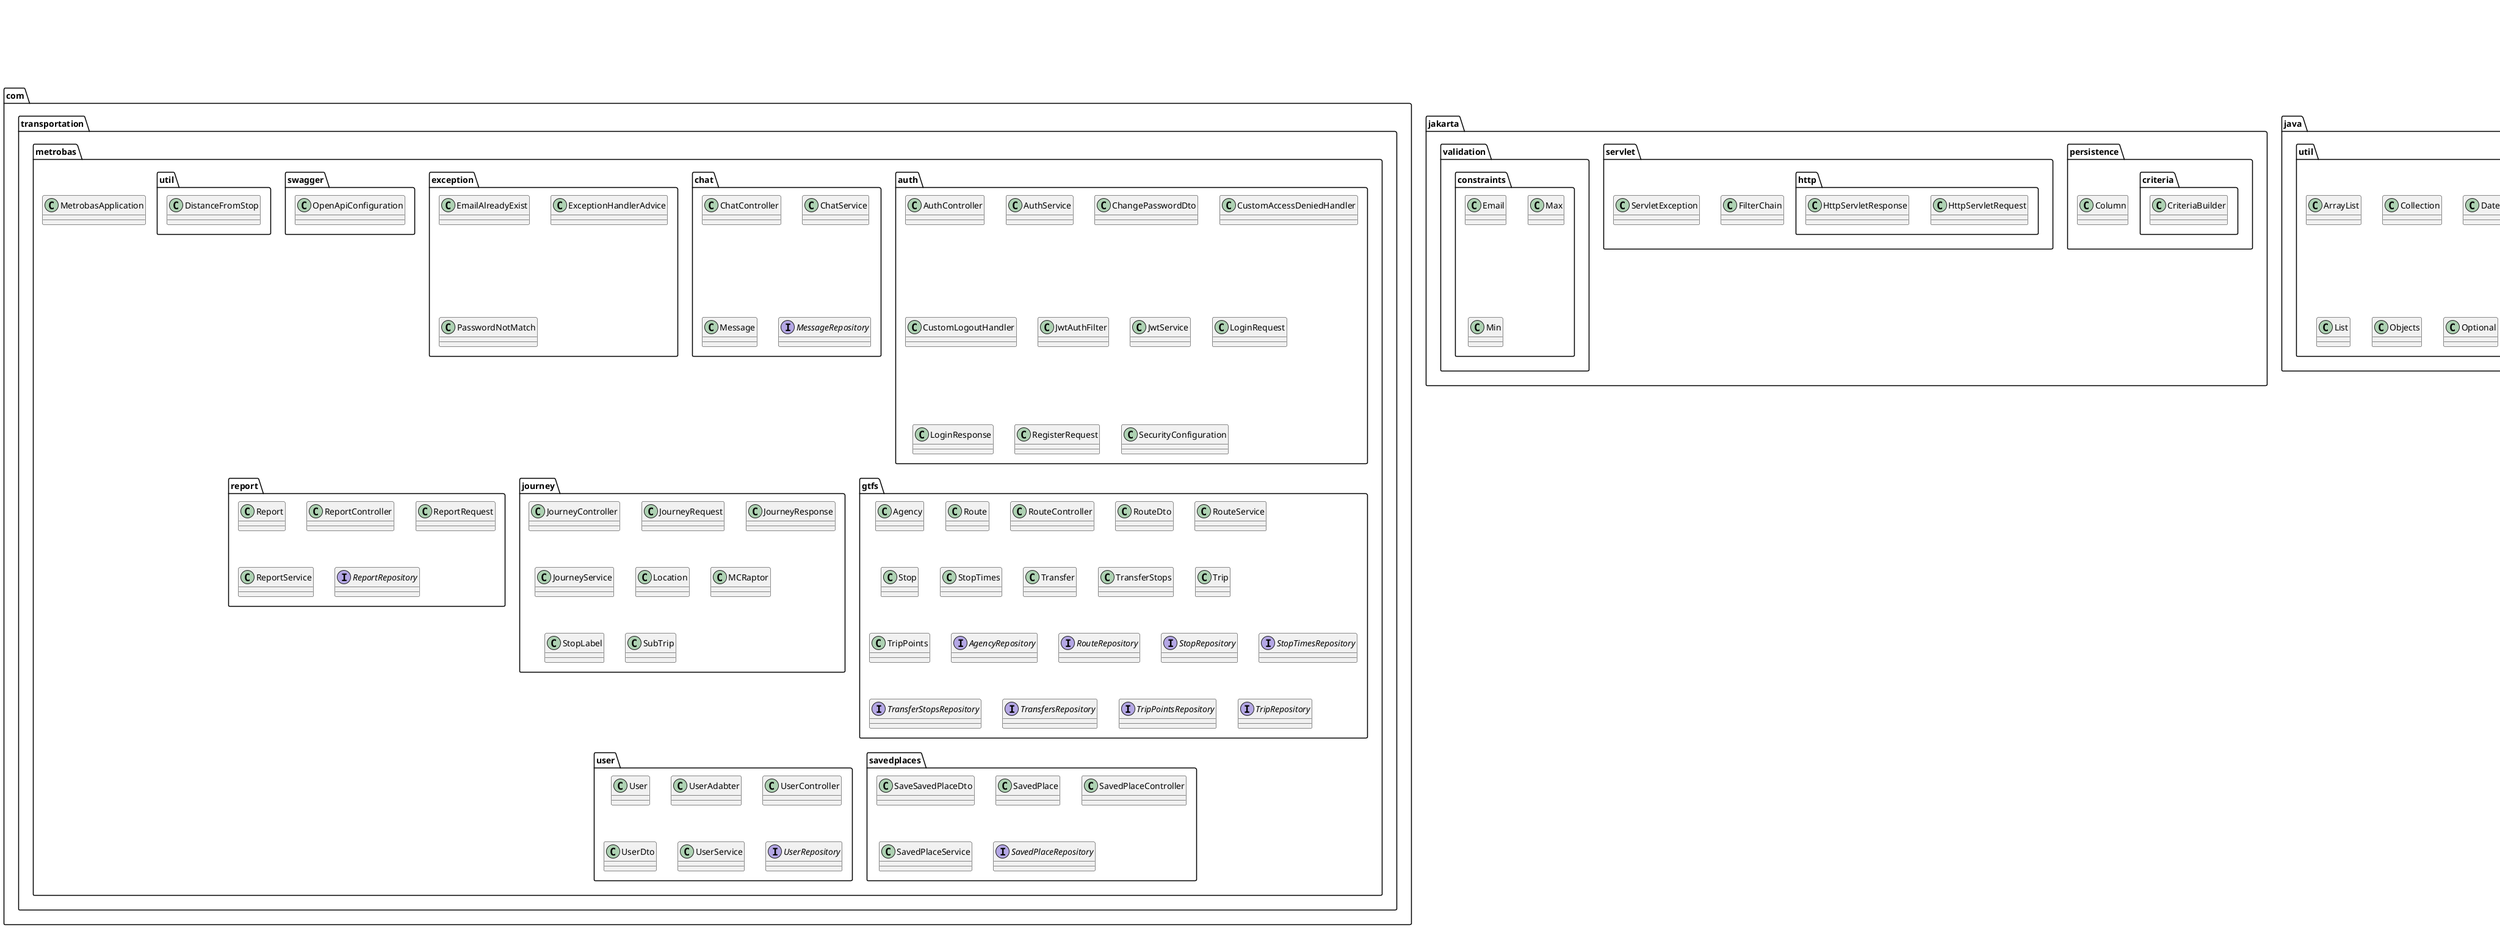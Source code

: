 @startuml
class com.transportation.metrobas.MetrobasApplication
class com.transportation.metrobas.auth.AuthController
class com.transportation.metrobas.auth.AuthService
class com.transportation.metrobas.auth.ChangePasswordDto
class com.transportation.metrobas.auth.CustomAccessDeniedHandler
class com.transportation.metrobas.auth.CustomLogoutHandler
class com.transportation.metrobas.auth.JwtAuthFilter
class com.transportation.metrobas.auth.JwtService
class com.transportation.metrobas.auth.LoginRequest
class com.transportation.metrobas.auth.LoginResponse
class com.transportation.metrobas.auth.RegisterRequest
class com.transportation.metrobas.auth.SecurityConfiguration
class com.transportation.metrobas.chat.ChatController
class com.transportation.metrobas.chat.ChatService
class com.transportation.metrobas.chat.Message
class com.transportation.metrobas.exception.EmailAlreadyExist
class com.transportation.metrobas.exception.ExceptionHandlerAdvice
class com.transportation.metrobas.exception.PasswordNotMatch
class com.transportation.metrobas.gtfs.Agency
class com.transportation.metrobas.gtfs.Route
class com.transportation.metrobas.gtfs.RouteController
class com.transportation.metrobas.gtfs.RouteDto
class com.transportation.metrobas.gtfs.RouteService
class com.transportation.metrobas.gtfs.Stop
class com.transportation.metrobas.gtfs.StopTimes
class com.transportation.metrobas.gtfs.Transfer
class com.transportation.metrobas.gtfs.TransferStops
class com.transportation.metrobas.gtfs.Trip
class com.transportation.metrobas.gtfs.TripPoints
class com.transportation.metrobas.journey.JourneyController
class com.transportation.metrobas.journey.JourneyRequest
class com.transportation.metrobas.journey.JourneyResponse
class com.transportation.metrobas.journey.JourneyService
class com.transportation.metrobas.journey.Location
class com.transportation.metrobas.journey.MCRaptor
class com.transportation.metrobas.journey.StopLabel
class com.transportation.metrobas.journey.SubTrip
class com.transportation.metrobas.report.Report
class com.transportation.metrobas.report.ReportController
class com.transportation.metrobas.report.ReportRequest
class com.transportation.metrobas.report.ReportService
class com.transportation.metrobas.savedplaces.SaveSavedPlaceDto
class com.transportation.metrobas.savedplaces.SavedPlace
class com.transportation.metrobas.savedplaces.SavedPlaceController
class com.transportation.metrobas.savedplaces.SavedPlaceService
class com.transportation.metrobas.swagger.OpenApiConfiguration
class com.transportation.metrobas.user.User
class com.transportation.metrobas.user.UserAdabter
class com.transportation.metrobas.user.UserController
class com.transportation.metrobas.user.UserDto
class com.transportation.metrobas.user.UserService
class com.transportation.metrobas.util.DistanceFromStop
class edu.tcu.cs.hogwartsartifactsonline.security.CorsConfiguration
class io.jsonwebtoken.Claims
class io.jsonwebtoken.Jwts
class io.jsonwebtoken.io.Decoders
class io.jsonwebtoken.security.Keys
class io.swagger.v3.oas.annotations.enums.SecuritySchemeIn
class io.swagger.v3.oas.annotations.enums.SecuritySchemeType
class jakarta.persistence.Column
class jakarta.persistence.criteria.CriteriaBuilder
class jakarta.servlet.FilterChain
class jakarta.servlet.ServletException
class jakarta.servlet.http.HttpServletRequest
class jakarta.servlet.http.HttpServletResponse
class jakarta.validation.constraints.Email
class jakarta.validation.constraints.Max
class jakarta.validation.constraints.Min
class java.io.IOException
class java.lang.RuntimeException
class java.math.BigDecimal
class java.security.Principal
class java.time.Duration
class java.time.LocalDateTime
class java.time.LocalTime
class java.util.ArrayList
class java.util.Collection
class java.util.Date
class java.util.List
class java.util.Objects
class java.util.Optional
class java.util.function.Function
class java.util.stream.Collectors
class javax.crypto.SecretKey
class jdk.dynalink.linker.LinkerServices
class org.springframework.boot.SpringApplication
class org.springframework.http.HttpStatus
class org.springframework.http.ResponseEntity
class org.springframework.security.access.AccessDeniedException
class org.springframework.security.authentication.AuthenticationManager
class org.springframework.security.authentication.UsernamePasswordAuthenticationToken
class org.springframework.security.config.Customizer
class org.springframework.security.config.annotation.authentication.configuration.AuthenticationConfiguration
class org.springframework.security.config.annotation.web.builders.HttpSecurity
class org.springframework.security.config.annotation.web.configurers.AbstractHttpConfigurer
class org.springframework.security.config.http.SessionCreationPolicy
class org.springframework.security.core.Authentication
class org.springframework.security.core.GrantedAuthority
class org.springframework.security.core.authority.SimpleGrantedAuthority
class org.springframework.security.core.context.SecurityContextHolder
class org.springframework.security.core.userdetails.UsernameNotFoundException
class org.springframework.security.crypto.bcrypt.BCryptPasswordEncoder
class org.springframework.security.crypto.password.PasswordEncoder
class org.springframework.security.web.SecurityFilterChain
class org.springframework.security.web.authentication.HttpStatusEntryPoint
class org.springframework.security.web.authentication.UsernamePasswordAuthenticationFilter
class org.springframework.security.web.authentication.WebAuthenticationDetailsSource
class org.springframework.validation.FieldError
class org.springframework.web.bind.MethodArgumentNotValidException
class org.springframework.web.filter.OncePerRequestFilter
class org.springframework.web.servlet.config.annotation.CorsRegistry
class org.springframework.web.servlet.config.annotation.WebMvcConfigurer
interface com.transportation.metrobas.chat.MessageRepository
interface com.transportation.metrobas.gtfs.AgencyRepository
interface com.transportation.metrobas.gtfs.RouteRepository
interface com.transportation.metrobas.gtfs.StopRepository
interface com.transportation.metrobas.gtfs.StopTimesRepository
interface com.transportation.metrobas.gtfs.TransferStopsRepository
interface com.transportation.metrobas.gtfs.TransfersRepository
interface com.transportation.metrobas.gtfs.TripPointsRepository
interface com.transportation.metrobas.gtfs.TripRepository
interface com.transportation.metrobas.report.ReportRepository
interface com.transportation.metrobas.savedplaces.SavedPlaceRepository
interface com.transportation.metrobas.user.UserRepository
interface org.springframework.data.jpa.repository.JpaRepository
interface org.springframework.security.core.userdetails.UserDetails
interface org.springframework.security.core.userdetails.UserDetailsService
interface org.springframework.security.web.access.AccessDeniedHandler
interface org.springframework.security.web.authentication.logout.LogoutHandler
@enduml